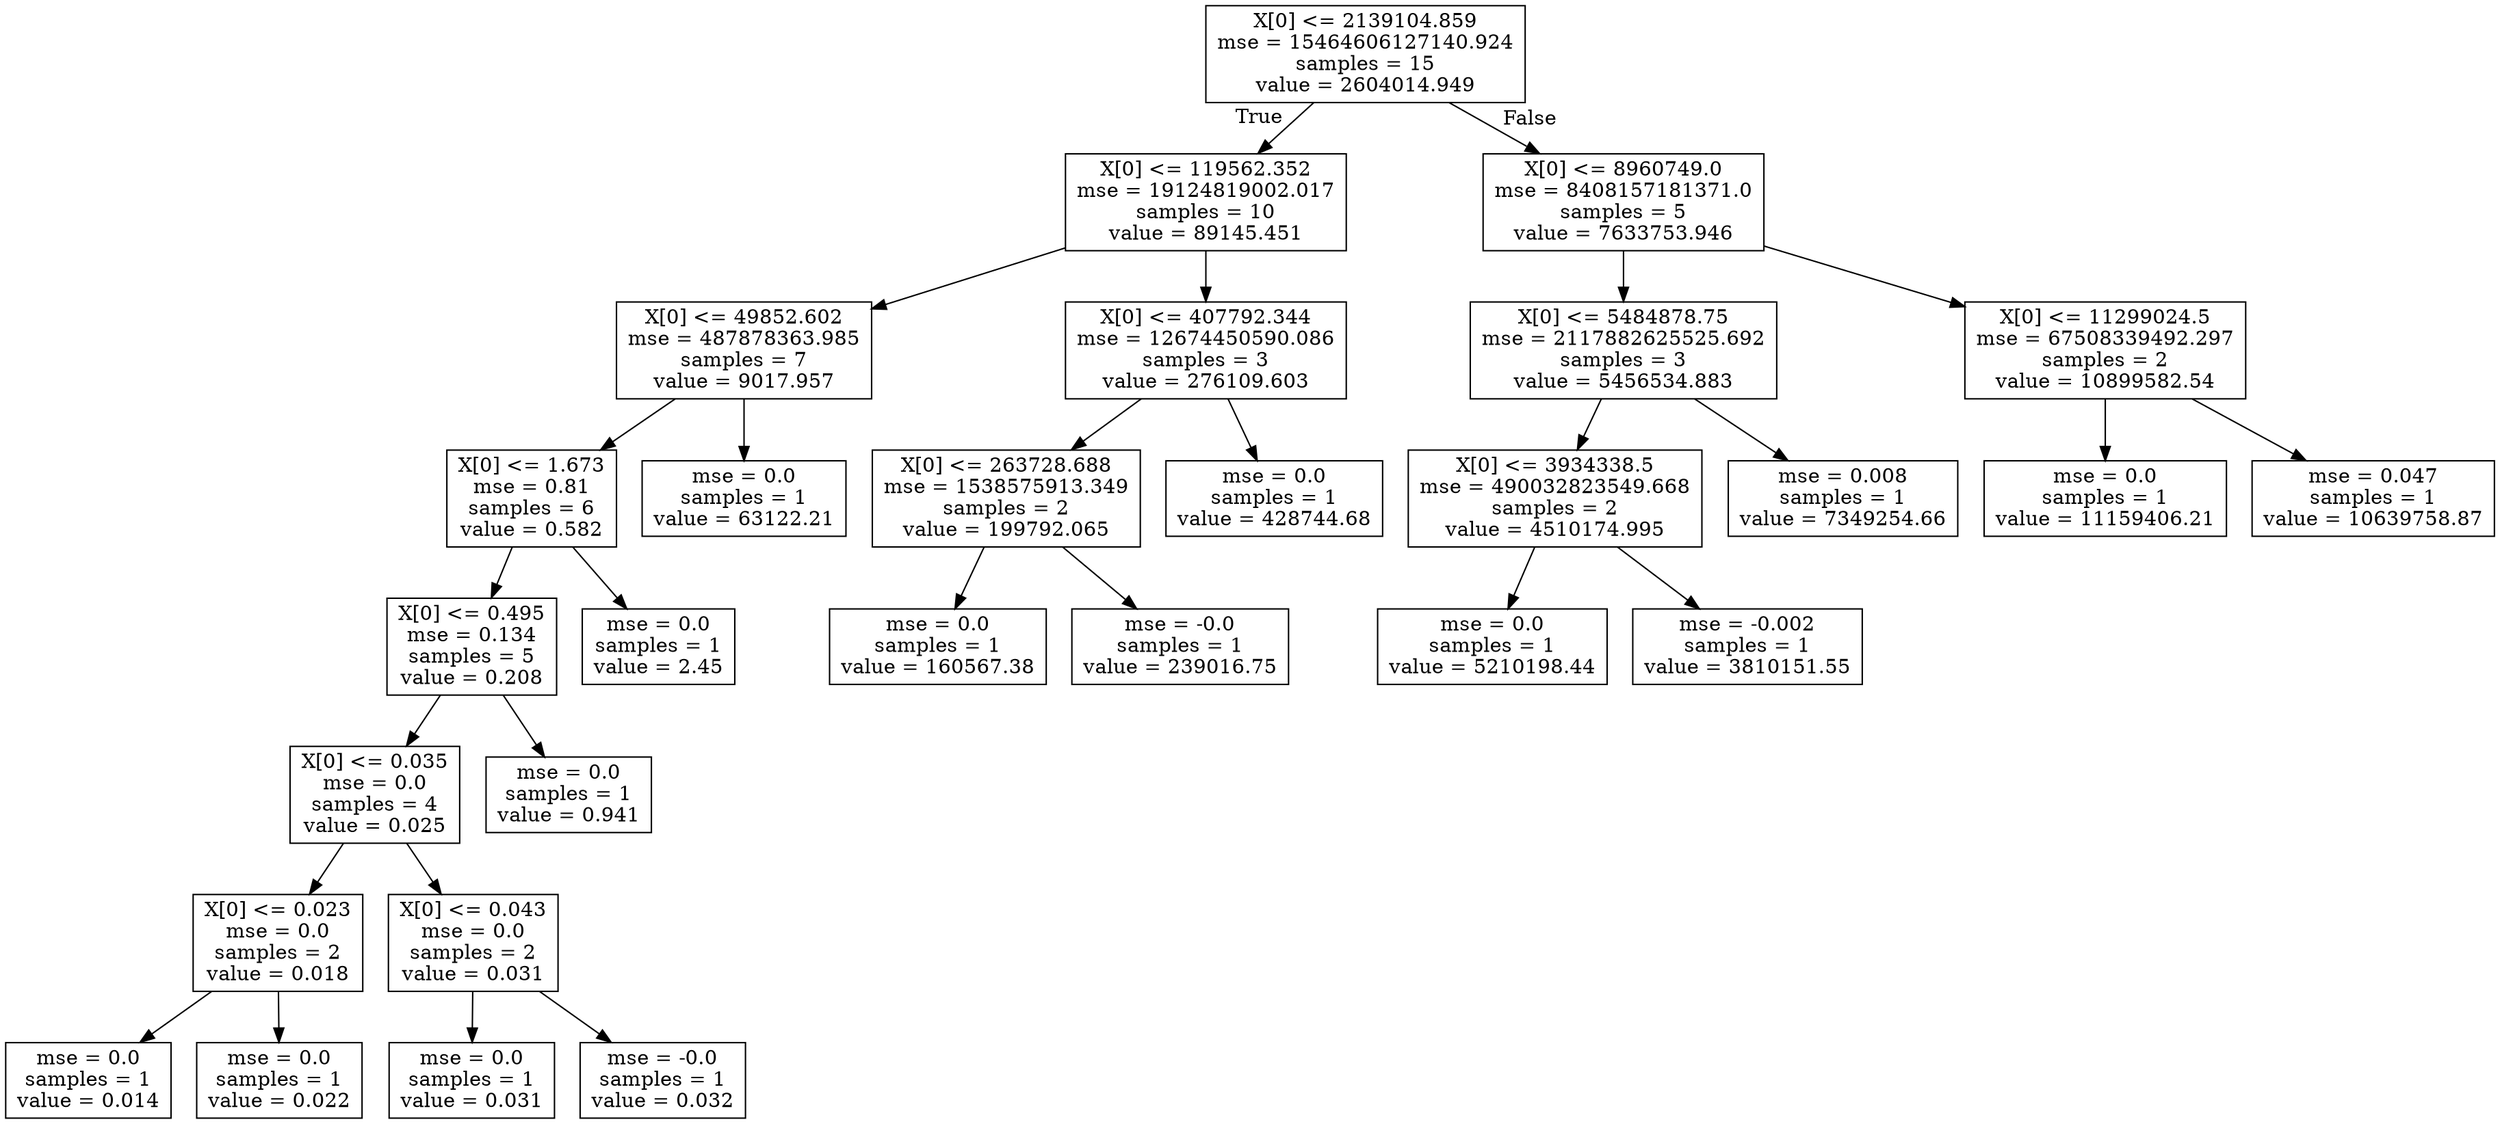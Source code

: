 digraph Tree {
node [shape=box] ;
0 [label="X[0] <= 2139104.859\nmse = 15464606127140.924\nsamples = 15\nvalue = 2604014.949"] ;
1 [label="X[0] <= 119562.352\nmse = 19124819002.017\nsamples = 10\nvalue = 89145.451"] ;
0 -> 1 [labeldistance=2.5, labelangle=45, headlabel="True"] ;
2 [label="X[0] <= 49852.602\nmse = 487878363.985\nsamples = 7\nvalue = 9017.957"] ;
1 -> 2 ;
3 [label="X[0] <= 1.673\nmse = 0.81\nsamples = 6\nvalue = 0.582"] ;
2 -> 3 ;
4 [label="X[0] <= 0.495\nmse = 0.134\nsamples = 5\nvalue = 0.208"] ;
3 -> 4 ;
5 [label="X[0] <= 0.035\nmse = 0.0\nsamples = 4\nvalue = 0.025"] ;
4 -> 5 ;
6 [label="X[0] <= 0.023\nmse = 0.0\nsamples = 2\nvalue = 0.018"] ;
5 -> 6 ;
7 [label="mse = 0.0\nsamples = 1\nvalue = 0.014"] ;
6 -> 7 ;
8 [label="mse = 0.0\nsamples = 1\nvalue = 0.022"] ;
6 -> 8 ;
9 [label="X[0] <= 0.043\nmse = 0.0\nsamples = 2\nvalue = 0.031"] ;
5 -> 9 ;
10 [label="mse = 0.0\nsamples = 1\nvalue = 0.031"] ;
9 -> 10 ;
11 [label="mse = -0.0\nsamples = 1\nvalue = 0.032"] ;
9 -> 11 ;
12 [label="mse = 0.0\nsamples = 1\nvalue = 0.941"] ;
4 -> 12 ;
13 [label="mse = 0.0\nsamples = 1\nvalue = 2.45"] ;
3 -> 13 ;
14 [label="mse = 0.0\nsamples = 1\nvalue = 63122.21"] ;
2 -> 14 ;
15 [label="X[0] <= 407792.344\nmse = 12674450590.086\nsamples = 3\nvalue = 276109.603"] ;
1 -> 15 ;
16 [label="X[0] <= 263728.688\nmse = 1538575913.349\nsamples = 2\nvalue = 199792.065"] ;
15 -> 16 ;
17 [label="mse = 0.0\nsamples = 1\nvalue = 160567.38"] ;
16 -> 17 ;
18 [label="mse = -0.0\nsamples = 1\nvalue = 239016.75"] ;
16 -> 18 ;
19 [label="mse = 0.0\nsamples = 1\nvalue = 428744.68"] ;
15 -> 19 ;
20 [label="X[0] <= 8960749.0\nmse = 8408157181371.0\nsamples = 5\nvalue = 7633753.946"] ;
0 -> 20 [labeldistance=2.5, labelangle=-45, headlabel="False"] ;
21 [label="X[0] <= 5484878.75\nmse = 2117882625525.692\nsamples = 3\nvalue = 5456534.883"] ;
20 -> 21 ;
22 [label="X[0] <= 3934338.5\nmse = 490032823549.668\nsamples = 2\nvalue = 4510174.995"] ;
21 -> 22 ;
23 [label="mse = 0.0\nsamples = 1\nvalue = 5210198.44"] ;
22 -> 23 ;
24 [label="mse = -0.002\nsamples = 1\nvalue = 3810151.55"] ;
22 -> 24 ;
25 [label="mse = 0.008\nsamples = 1\nvalue = 7349254.66"] ;
21 -> 25 ;
26 [label="X[0] <= 11299024.5\nmse = 67508339492.297\nsamples = 2\nvalue = 10899582.54"] ;
20 -> 26 ;
27 [label="mse = 0.0\nsamples = 1\nvalue = 11159406.21"] ;
26 -> 27 ;
28 [label="mse = 0.047\nsamples = 1\nvalue = 10639758.87"] ;
26 -> 28 ;
}